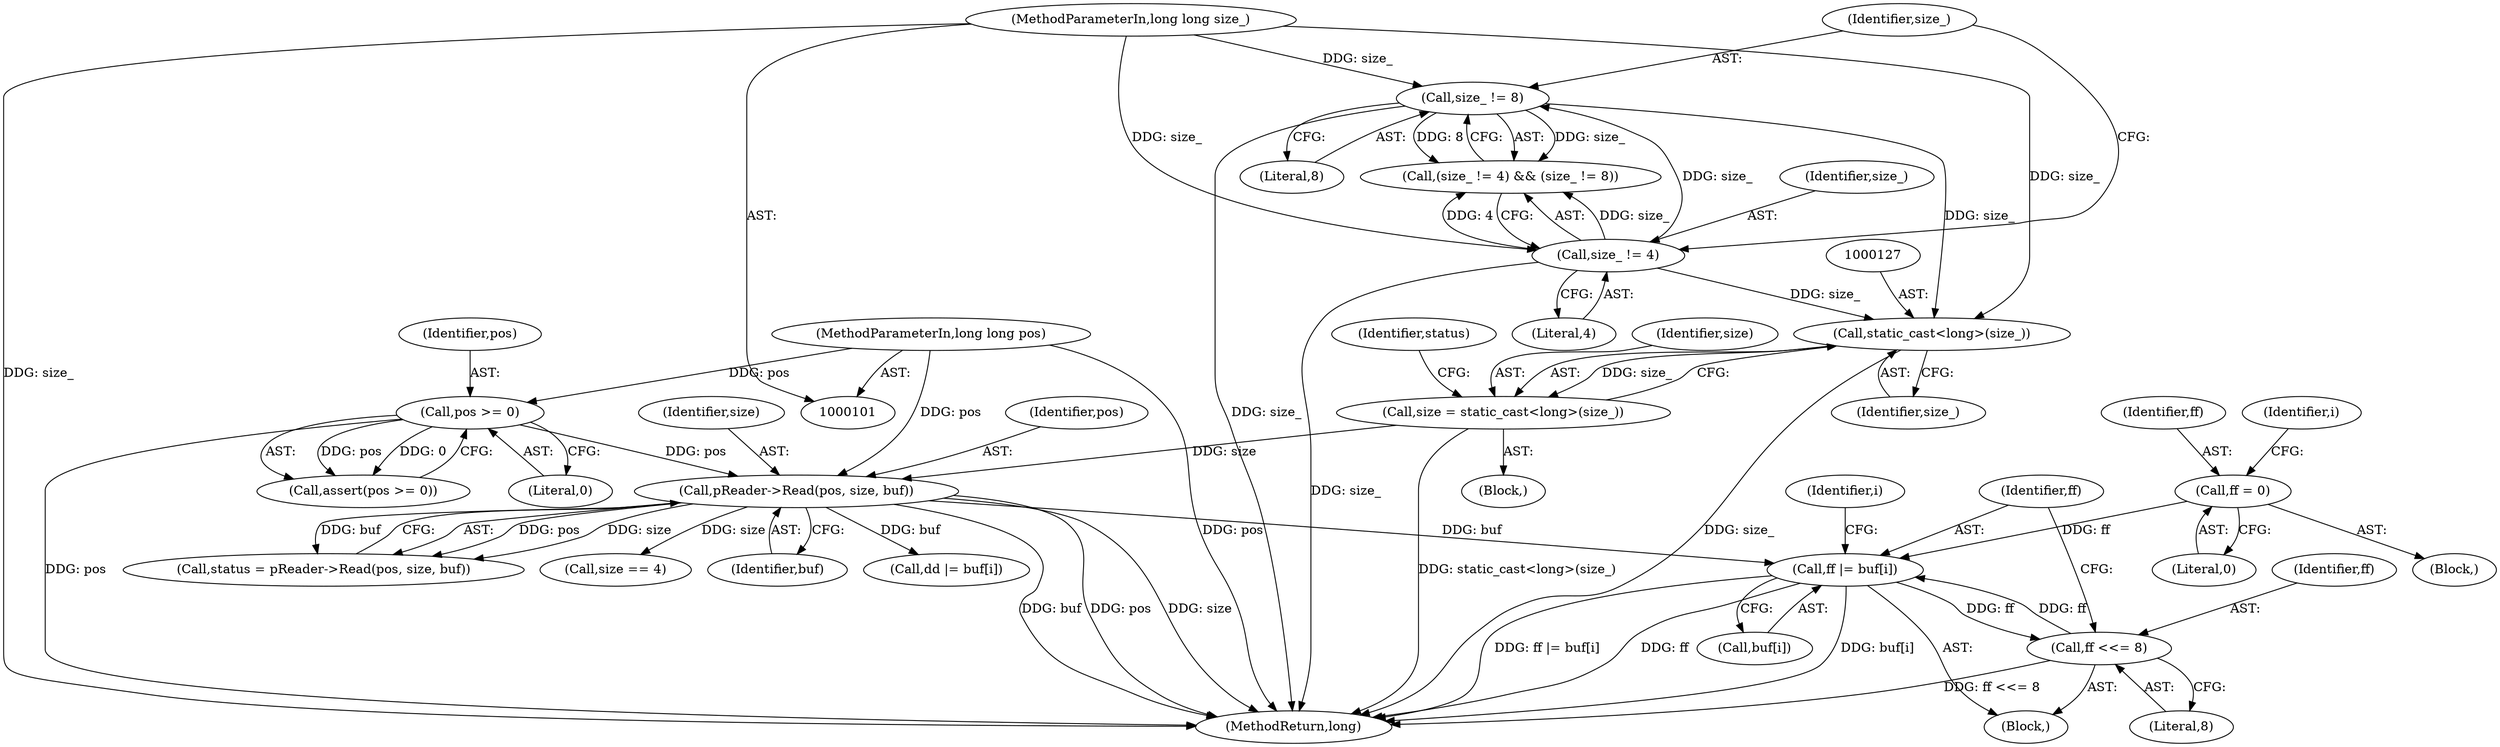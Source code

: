 digraph "1_Android_04839626ed859623901ebd3a5fd483982186b59d_209@array" {
"1000158" [label="(Call,ff |= buf[i])"];
"1000169" [label="(Call,ff <<= 8)"];
"1000158" [label="(Call,ff |= buf[i])"];
"1000149" [label="(Call,ff = 0)"];
"1000133" [label="(Call,pReader->Read(pos, size, buf))"];
"1000110" [label="(Call,pos >= 0)"];
"1000103" [label="(MethodParameterIn,long long pos)"];
"1000124" [label="(Call,size = static_cast<long>(size_))"];
"1000126" [label="(Call,static_cast<long>(size_))"];
"1000118" [label="(Call,size_ != 8)"];
"1000115" [label="(Call,size_ != 4)"];
"1000104" [label="(MethodParameterIn,long long size_)"];
"1000111" [label="(Identifier,pos)"];
"1000114" [label="(Call,(size_ != 4) && (size_ != 8))"];
"1000106" [label="(Block,)"];
"1000170" [label="(Identifier,ff)"];
"1000166" [label="(Identifier,i)"];
"1000135" [label="(Identifier,size)"];
"1000126" [label="(Call,static_cast<long>(size_))"];
"1000191" [label="(Call,dd |= buf[i])"];
"1000117" [label="(Literal,4)"];
"1000103" [label="(MethodParameterIn,long long pos)"];
"1000158" [label="(Call,ff |= buf[i])"];
"1000131" [label="(Call,status = pReader->Read(pos, size, buf))"];
"1000124" [label="(Call,size = static_cast<long>(size_))"];
"1000132" [label="(Identifier,status)"];
"1000210" [label="(MethodReturn,long)"];
"1000115" [label="(Call,size_ != 4)"];
"1000149" [label="(Call,ff = 0)"];
"1000169" [label="(Call,ff <<= 8)"];
"1000159" [label="(Identifier,ff)"];
"1000112" [label="(Literal,0)"];
"1000119" [label="(Identifier,size_)"];
"1000109" [label="(Call,assert(pos >= 0))"];
"1000150" [label="(Identifier,ff)"];
"1000144" [label="(Call,size == 4)"];
"1000128" [label="(Identifier,size_)"];
"1000151" [label="(Literal,0)"];
"1000171" [label="(Literal,8)"];
"1000125" [label="(Identifier,size)"];
"1000110" [label="(Call,pos >= 0)"];
"1000155" [label="(Identifier,i)"];
"1000116" [label="(Identifier,size_)"];
"1000157" [label="(Block,)"];
"1000120" [label="(Literal,8)"];
"1000133" [label="(Call,pReader->Read(pos, size, buf))"];
"1000118" [label="(Call,size_ != 8)"];
"1000160" [label="(Call,buf[i])"];
"1000104" [label="(MethodParameterIn,long long size_)"];
"1000147" [label="(Block,)"];
"1000136" [label="(Identifier,buf)"];
"1000134" [label="(Identifier,pos)"];
"1000158" -> "1000157"  [label="AST: "];
"1000158" -> "1000160"  [label="CFG: "];
"1000159" -> "1000158"  [label="AST: "];
"1000160" -> "1000158"  [label="AST: "];
"1000166" -> "1000158"  [label="CFG: "];
"1000158" -> "1000210"  [label="DDG: ff"];
"1000158" -> "1000210"  [label="DDG: buf[i]"];
"1000158" -> "1000210"  [label="DDG: ff |= buf[i]"];
"1000169" -> "1000158"  [label="DDG: ff"];
"1000149" -> "1000158"  [label="DDG: ff"];
"1000133" -> "1000158"  [label="DDG: buf"];
"1000158" -> "1000169"  [label="DDG: ff"];
"1000169" -> "1000157"  [label="AST: "];
"1000169" -> "1000171"  [label="CFG: "];
"1000170" -> "1000169"  [label="AST: "];
"1000171" -> "1000169"  [label="AST: "];
"1000159" -> "1000169"  [label="CFG: "];
"1000169" -> "1000210"  [label="DDG: ff <<= 8"];
"1000149" -> "1000147"  [label="AST: "];
"1000149" -> "1000151"  [label="CFG: "];
"1000150" -> "1000149"  [label="AST: "];
"1000151" -> "1000149"  [label="AST: "];
"1000155" -> "1000149"  [label="CFG: "];
"1000133" -> "1000131"  [label="AST: "];
"1000133" -> "1000136"  [label="CFG: "];
"1000134" -> "1000133"  [label="AST: "];
"1000135" -> "1000133"  [label="AST: "];
"1000136" -> "1000133"  [label="AST: "];
"1000131" -> "1000133"  [label="CFG: "];
"1000133" -> "1000210"  [label="DDG: pos"];
"1000133" -> "1000210"  [label="DDG: size"];
"1000133" -> "1000210"  [label="DDG: buf"];
"1000133" -> "1000131"  [label="DDG: pos"];
"1000133" -> "1000131"  [label="DDG: size"];
"1000133" -> "1000131"  [label="DDG: buf"];
"1000110" -> "1000133"  [label="DDG: pos"];
"1000103" -> "1000133"  [label="DDG: pos"];
"1000124" -> "1000133"  [label="DDG: size"];
"1000133" -> "1000144"  [label="DDG: size"];
"1000133" -> "1000191"  [label="DDG: buf"];
"1000110" -> "1000109"  [label="AST: "];
"1000110" -> "1000112"  [label="CFG: "];
"1000111" -> "1000110"  [label="AST: "];
"1000112" -> "1000110"  [label="AST: "];
"1000109" -> "1000110"  [label="CFG: "];
"1000110" -> "1000210"  [label="DDG: pos"];
"1000110" -> "1000109"  [label="DDG: pos"];
"1000110" -> "1000109"  [label="DDG: 0"];
"1000103" -> "1000110"  [label="DDG: pos"];
"1000103" -> "1000101"  [label="AST: "];
"1000103" -> "1000210"  [label="DDG: pos"];
"1000124" -> "1000106"  [label="AST: "];
"1000124" -> "1000126"  [label="CFG: "];
"1000125" -> "1000124"  [label="AST: "];
"1000126" -> "1000124"  [label="AST: "];
"1000132" -> "1000124"  [label="CFG: "];
"1000124" -> "1000210"  [label="DDG: static_cast<long>(size_)"];
"1000126" -> "1000124"  [label="DDG: size_"];
"1000126" -> "1000128"  [label="CFG: "];
"1000127" -> "1000126"  [label="AST: "];
"1000128" -> "1000126"  [label="AST: "];
"1000126" -> "1000210"  [label="DDG: size_"];
"1000118" -> "1000126"  [label="DDG: size_"];
"1000115" -> "1000126"  [label="DDG: size_"];
"1000104" -> "1000126"  [label="DDG: size_"];
"1000118" -> "1000114"  [label="AST: "];
"1000118" -> "1000120"  [label="CFG: "];
"1000119" -> "1000118"  [label="AST: "];
"1000120" -> "1000118"  [label="AST: "];
"1000114" -> "1000118"  [label="CFG: "];
"1000118" -> "1000210"  [label="DDG: size_"];
"1000118" -> "1000114"  [label="DDG: size_"];
"1000118" -> "1000114"  [label="DDG: 8"];
"1000115" -> "1000118"  [label="DDG: size_"];
"1000104" -> "1000118"  [label="DDG: size_"];
"1000115" -> "1000114"  [label="AST: "];
"1000115" -> "1000117"  [label="CFG: "];
"1000116" -> "1000115"  [label="AST: "];
"1000117" -> "1000115"  [label="AST: "];
"1000119" -> "1000115"  [label="CFG: "];
"1000114" -> "1000115"  [label="CFG: "];
"1000115" -> "1000210"  [label="DDG: size_"];
"1000115" -> "1000114"  [label="DDG: size_"];
"1000115" -> "1000114"  [label="DDG: 4"];
"1000104" -> "1000115"  [label="DDG: size_"];
"1000104" -> "1000101"  [label="AST: "];
"1000104" -> "1000210"  [label="DDG: size_"];
}
